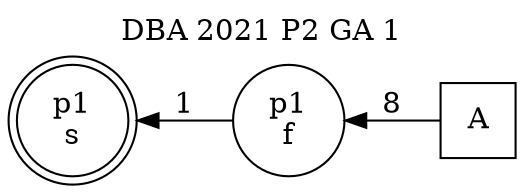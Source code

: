 digraph DBA_2021_P2_GA_1_GOOD {
labelloc="tl"
label= " DBA 2021 P2 GA 1 "
rankdir="RL";
graph [ size=" 10 , 10 !"]

"A" [shape="square" label="A"]
"p1_f" [shape="circle" label="p1
f"]
"p1_s" [shape="doublecircle" label="p1
s"]
"A" -> "p1_f" [ label=8]
"p1_f" -> "p1_s" [ label=1]
}
